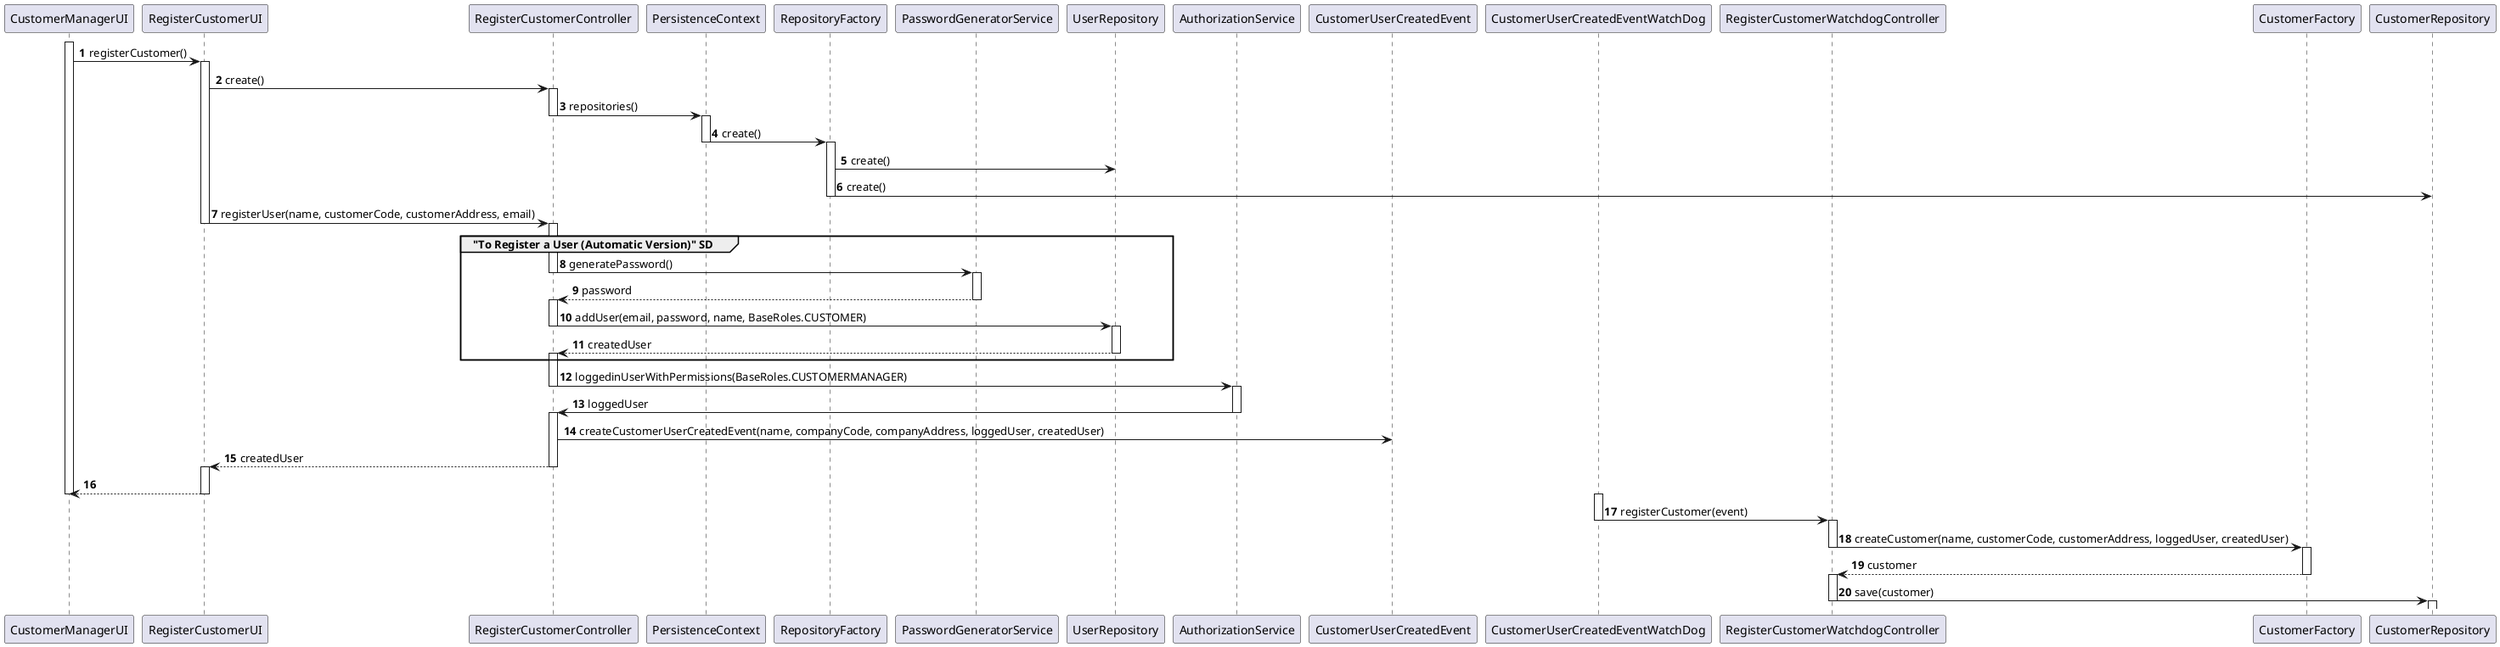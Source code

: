 @startuml
'https://plantuml.com/sequence-diagram

autonumber

participant CustomerManagerUI
participant RegisterCustomerUI
participant RegisterCustomerController
participant PersistenceContext
participant RepositoryFactory
participant PasswordGeneratorService
participant UserRepository
participant AuthorizationService
participant CustomerUserCreatedEvent
participant CustomerUserCreatedEventWatchDog
participant RegisterCustomerWatchdogController
participant CustomerFactory
participant CustomerRepository

activate CustomerManagerUI
CustomerManagerUI -> RegisterCustomerUI : registerCustomer()
activate RegisterCustomerUI
RegisterCustomerUI -> RegisterCustomerController : create()
activate RegisterCustomerController
RegisterCustomerController -> PersistenceContext : repositories()
deactivate RegisterCustomerController
activate PersistenceContext
PersistenceContext -> RepositoryFactory : create()
deactivate PersistenceContext
activate RepositoryFactory
RepositoryFactory -> UserRepository : create()
RepositoryFactory -> CustomerRepository : create()
deactivate RepositoryFactory

RegisterCustomerUI -> RegisterCustomerController : registerUser(name, customerCode, customerAddress, email)
deactivate RegisterCustomerUI
activate RegisterCustomerController

group "To Register a User (Automatic Version)" SD
RegisterCustomerController -> PasswordGeneratorService : generatePassword()
deactivate RegisterCustomerController
activate PasswordGeneratorService
PasswordGeneratorService --> RegisterCustomerController : password
deactivate PasswordGeneratorService
activate RegisterCustomerController
RegisterCustomerController -> UserRepository : addUser(email, password, name, BaseRoles.CUSTOMER)
deactivate RegisterCustomerController
activate UserRepository
UserRepository --> RegisterCustomerController : createdUser
deactivate UserRepository
activate RegisterCustomerController
end group

RegisterCustomerController -> AuthorizationService : loggedinUserWithPermissions(BaseRoles.CUSTOMERMANAGER)
deactivate RegisterCustomerController
activate AuthorizationService
AuthorizationService -> RegisterCustomerController : loggedUser
deactivate AuthorizationService
activate RegisterCustomerController

RegisterCustomerController -> CustomerUserCreatedEvent :createCustomerUserCreatedEvent(name, companyCode, companyAddress, loggedUser, createdUser)
RegisterCustomerController --> RegisterCustomerUI : createdUser
deactivate RegisterCustomerController
activate RegisterCustomerUI
deactivate RegisterCustomerController

RegisterCustomerUI --> CustomerManagerUI
deactivate RegisterCustomerUI
deactivate CustomerManagerUI

activate CustomerUserCreatedEventWatchDog
CustomerUserCreatedEventWatchDog -> RegisterCustomerWatchdogController : registerCustomer(event)
deactivate CustomerUserCreatedEventWatchDog

activate RegisterCustomerWatchdogController
RegisterCustomerWatchdogController -> CustomerFactory : createCustomer(name, customerCode, customerAddress, loggedUser, createdUser)
deactivate RegisterCustomerWatchdogController
activate CustomerFactory
CustomerFactory --> RegisterCustomerWatchdogController : customer
deactivate CustomerFactory
activate RegisterCustomerWatchdogController
RegisterCustomerWatchdogController -> CustomerRepository : save(customer)
deactivate RegisterCustomerWatchdogController
activate CustomerRepository
deactivate CustomerRepository


@enduml